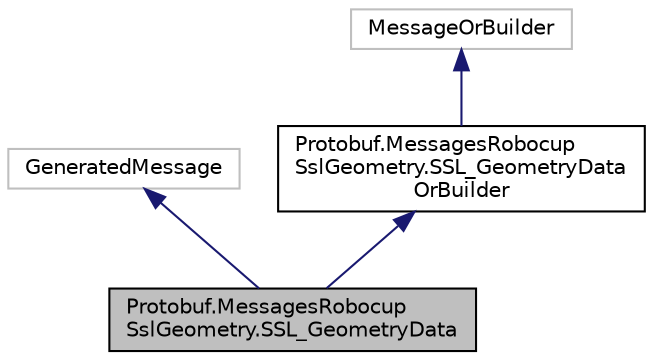 digraph "Protobuf.MessagesRobocupSslGeometry.SSL_GeometryData"
{
 // INTERACTIVE_SVG=YES
  edge [fontname="Helvetica",fontsize="10",labelfontname="Helvetica",labelfontsize="10"];
  node [fontname="Helvetica",fontsize="10",shape=record];
  Node1 [label="Protobuf.MessagesRobocup\lSslGeometry.SSL_GeometryData",height=0.2,width=0.4,color="black", fillcolor="grey75", style="filled", fontcolor="black"];
  Node2 -> Node1 [dir="back",color="midnightblue",fontsize="10",style="solid",fontname="Helvetica"];
  Node2 [label="GeneratedMessage",height=0.2,width=0.4,color="grey75", fillcolor="white", style="filled"];
  Node3 -> Node1 [dir="back",color="midnightblue",fontsize="10",style="solid",fontname="Helvetica"];
  Node3 [label="Protobuf.MessagesRobocup\lSslGeometry.SSL_GeometryData\lOrBuilder",height=0.2,width=0.4,color="black", fillcolor="white", style="filled",URL="$d2/d94/interface_protobuf_1_1_messages_robocup_ssl_geometry_1_1_s_s_l___geometry_data_or_builder.html"];
  Node4 -> Node3 [dir="back",color="midnightblue",fontsize="10",style="solid",fontname="Helvetica"];
  Node4 [label="MessageOrBuilder",height=0.2,width=0.4,color="grey75", fillcolor="white", style="filled"];
}
